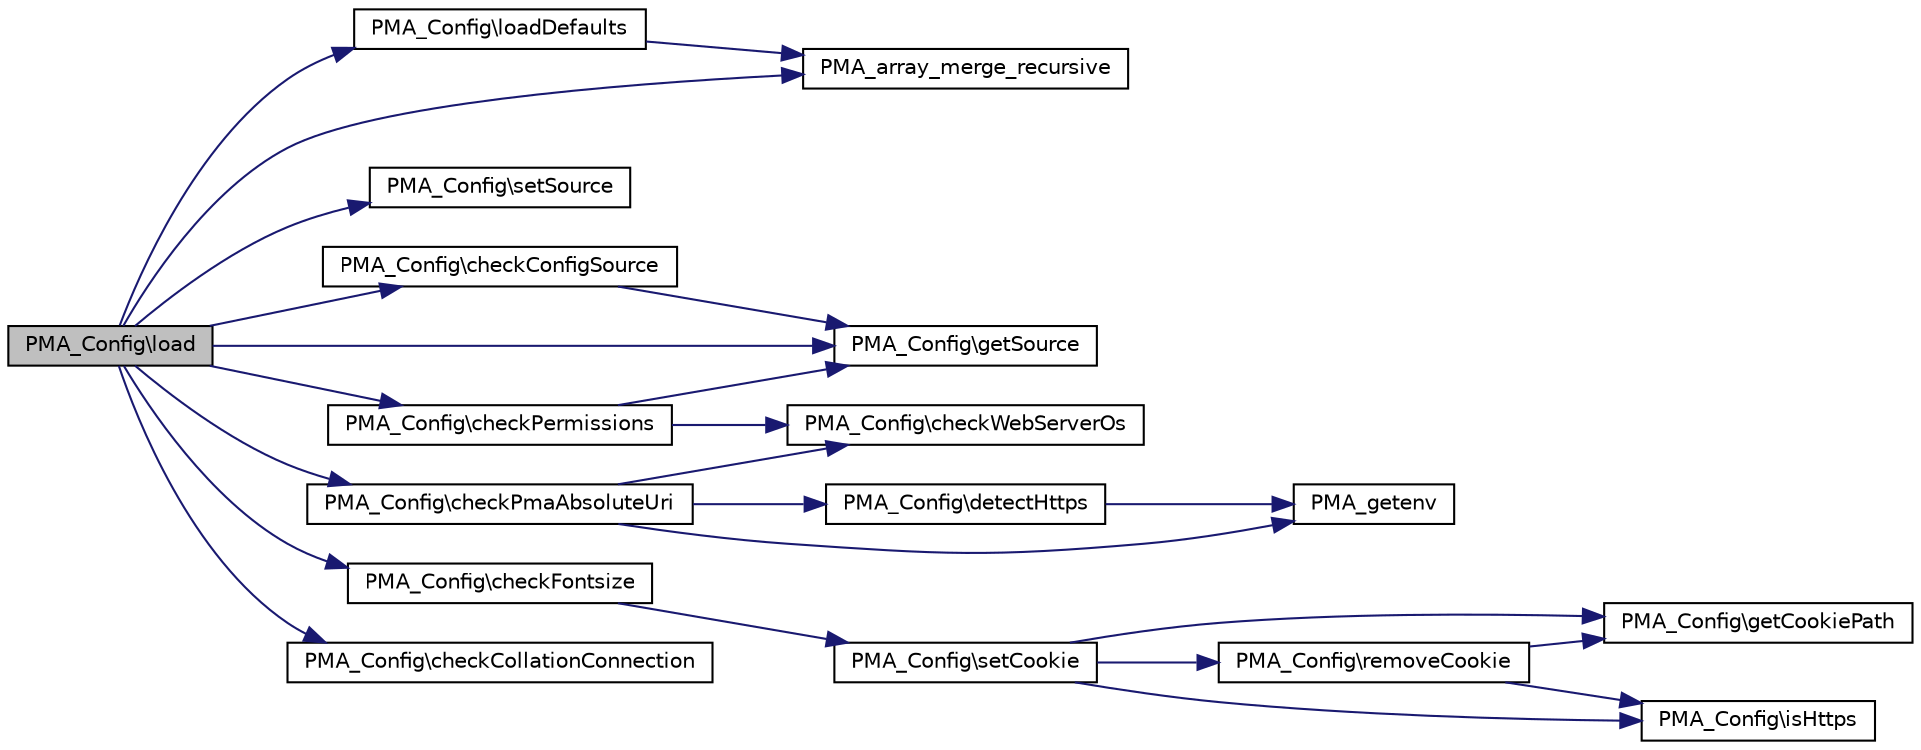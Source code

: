 digraph G
{
  edge [fontname="Helvetica",fontsize="10",labelfontname="Helvetica",labelfontsize="10"];
  node [fontname="Helvetica",fontsize="10",shape=record];
  rankdir="LR";
  Node1 [label="PMA_Config\\load",height=0.2,width=0.4,color="black", fillcolor="grey75", style="filled" fontcolor="black"];
  Node1 -> Node2 [color="midnightblue",fontsize="10",style="solid",fontname="Helvetica"];
  Node2 [label="PMA_Config\\loadDefaults",height=0.2,width=0.4,color="black", fillcolor="white", style="filled",URL="$classPMA__Config.html#aa44a9950f033e854556988595c8a04ca",tooltip="loads default values from default source"];
  Node2 -> Node3 [color="midnightblue",fontsize="10",style="solid",fontname="Helvetica"];
  Node3 [label="PMA_array_merge_recursive",height=0.2,width=0.4,color="black", fillcolor="white", style="filled",URL="$core_8lib_8php.html#a9bd9f1d56b878e9afea1eeed6a564a63",tooltip="merges array recursive like array_merge_recursive() but keyed-values are always overwritten."];
  Node1 -> Node4 [color="midnightblue",fontsize="10",style="solid",fontname="Helvetica"];
  Node4 [label="PMA_Config\\setSource",height=0.2,width=0.4,color="black", fillcolor="white", style="filled",URL="$classPMA__Config.html#a0fa0182862bfcee2477ef158e8ec4510",tooltip="set source"];
  Node1 -> Node5 [color="midnightblue",fontsize="10",style="solid",fontname="Helvetica"];
  Node5 [label="PMA_Config\\checkConfigSource",height=0.2,width=0.4,color="black", fillcolor="white", style="filled",URL="$classPMA__Config.html#a87b50defd705f68df2199c3503c2598e",tooltip="check config source"];
  Node5 -> Node6 [color="midnightblue",fontsize="10",style="solid",fontname="Helvetica"];
  Node6 [label="PMA_Config\\getSource",height=0.2,width=0.4,color="black", fillcolor="white", style="filled",URL="$classPMA__Config.html#a3ba2a4786f1cb7cf4206a79d08f7d505",tooltip="returns source for current config"];
  Node1 -> Node6 [color="midnightblue",fontsize="10",style="solid",fontname="Helvetica"];
  Node1 -> Node3 [color="midnightblue",fontsize="10",style="solid",fontname="Helvetica"];
  Node1 -> Node7 [color="midnightblue",fontsize="10",style="solid",fontname="Helvetica"];
  Node7 [label="PMA_Config\\checkPmaAbsoluteUri",height=0.2,width=0.4,color="black", fillcolor="white", style="filled",URL="$classPMA__Config.html#aa908e14165d59bcac4855f64e276012e",tooltip="$cfg[&#39;PmaAbsoluteUri&#39;] is a required directive else cookies won&#39;t be set properly and..."];
  Node7 -> Node8 [color="midnightblue",fontsize="10",style="solid",fontname="Helvetica"];
  Node8 [label="PMA_Config\\detectHttps",height=0.2,width=0.4,color="black", fillcolor="white", style="filled",URL="$classPMA__Config.html#abc2c0a49e4a804f136a75f0143552fa1",tooltip="Detects whether https appears to be used."];
  Node8 -> Node9 [color="midnightblue",fontsize="10",style="solid",fontname="Helvetica"];
  Node9 [label="PMA_getenv",height=0.2,width=0.4,color="black", fillcolor="white", style="filled",URL="$core_8lib_8php.html#af47a7345938ec406f740a61f7d1b182a",tooltip="trys to find the value for the given environment vriable name"];
  Node7 -> Node9 [color="midnightblue",fontsize="10",style="solid",fontname="Helvetica"];
  Node7 -> Node10 [color="midnightblue",fontsize="10",style="solid",fontname="Helvetica"];
  Node10 [label="PMA_Config\\checkWebServerOs",height=0.2,width=0.4,color="black", fillcolor="white", style="filled",URL="$classPMA__Config.html#ae6cc4514ec81a3dfe4693178a2789f20",tooltip="Whether the os php is running on is windows or not."];
  Node1 -> Node11 [color="midnightblue",fontsize="10",style="solid",fontname="Helvetica"];
  Node11 [label="PMA_Config\\checkFontsize",height=0.2,width=0.4,color="black", fillcolor="white", style="filled",URL="$classPMA__Config.html#af3b7fc7efc6f5c54956ac12188364942",tooltip="checks for font size configuration, and sets font size as requested by user"];
  Node11 -> Node12 [color="midnightblue",fontsize="10",style="solid",fontname="Helvetica"];
  Node12 [label="PMA_Config\\setCookie",height=0.2,width=0.4,color="black", fillcolor="white", style="filled",URL="$classPMA__Config.html#a11d253f9b931b997d485048c2ed960a5",tooltip="sets cookie if value is different from current cokkie value, or removes if value is equal to default..."];
  Node12 -> Node13 [color="midnightblue",fontsize="10",style="solid",fontname="Helvetica"];
  Node13 [label="PMA_Config\\removeCookie",height=0.2,width=0.4,color="black", fillcolor="white", style="filled",URL="$classPMA__Config.html#a276a8a3f3a71e4b68655210144bb3204",tooltip="removes cookie"];
  Node13 -> Node14 [color="midnightblue",fontsize="10",style="solid",fontname="Helvetica"];
  Node14 [label="PMA_Config\\getCookiePath",height=0.2,width=0.4,color="black", fillcolor="white", style="filled",URL="$classPMA__Config.html#acee67e5b432a7b71ce59d83a4647fd3a",tooltip="Get cookie path."];
  Node13 -> Node15 [color="midnightblue",fontsize="10",style="solid",fontname="Helvetica"];
  Node15 [label="PMA_Config\\isHttps",height=0.2,width=0.4,color="black", fillcolor="white", style="filled",URL="$classPMA__Config.html#a1fb16079658621c9cc370dbb10d84eb3",tooltip="Checks if protocol is https."];
  Node12 -> Node14 [color="midnightblue",fontsize="10",style="solid",fontname="Helvetica"];
  Node12 -> Node15 [color="midnightblue",fontsize="10",style="solid",fontname="Helvetica"];
  Node1 -> Node16 [color="midnightblue",fontsize="10",style="solid",fontname="Helvetica"];
  Node16 [label="PMA_Config\\checkPermissions",height=0.2,width=0.4,color="black", fillcolor="white", style="filled",URL="$classPMA__Config.html#af70c68d26d2c57686a57159795282abf",tooltip="verifies the permissions on config file (if asked by configuration) (must be called after config..."];
  Node16 -> Node6 [color="midnightblue",fontsize="10",style="solid",fontname="Helvetica"];
  Node16 -> Node10 [color="midnightblue",fontsize="10",style="solid",fontname="Helvetica"];
  Node1 -> Node17 [color="midnightblue",fontsize="10",style="solid",fontname="Helvetica"];
  Node17 [label="PMA_Config\\checkCollationConnection",height=0.2,width=0.4,color="black", fillcolor="white", style="filled",URL="$classPMA__Config.html#a22e58cfb9ec00f5e91201e3f6ff2431c",tooltip="check selected collation_connection"];
}
